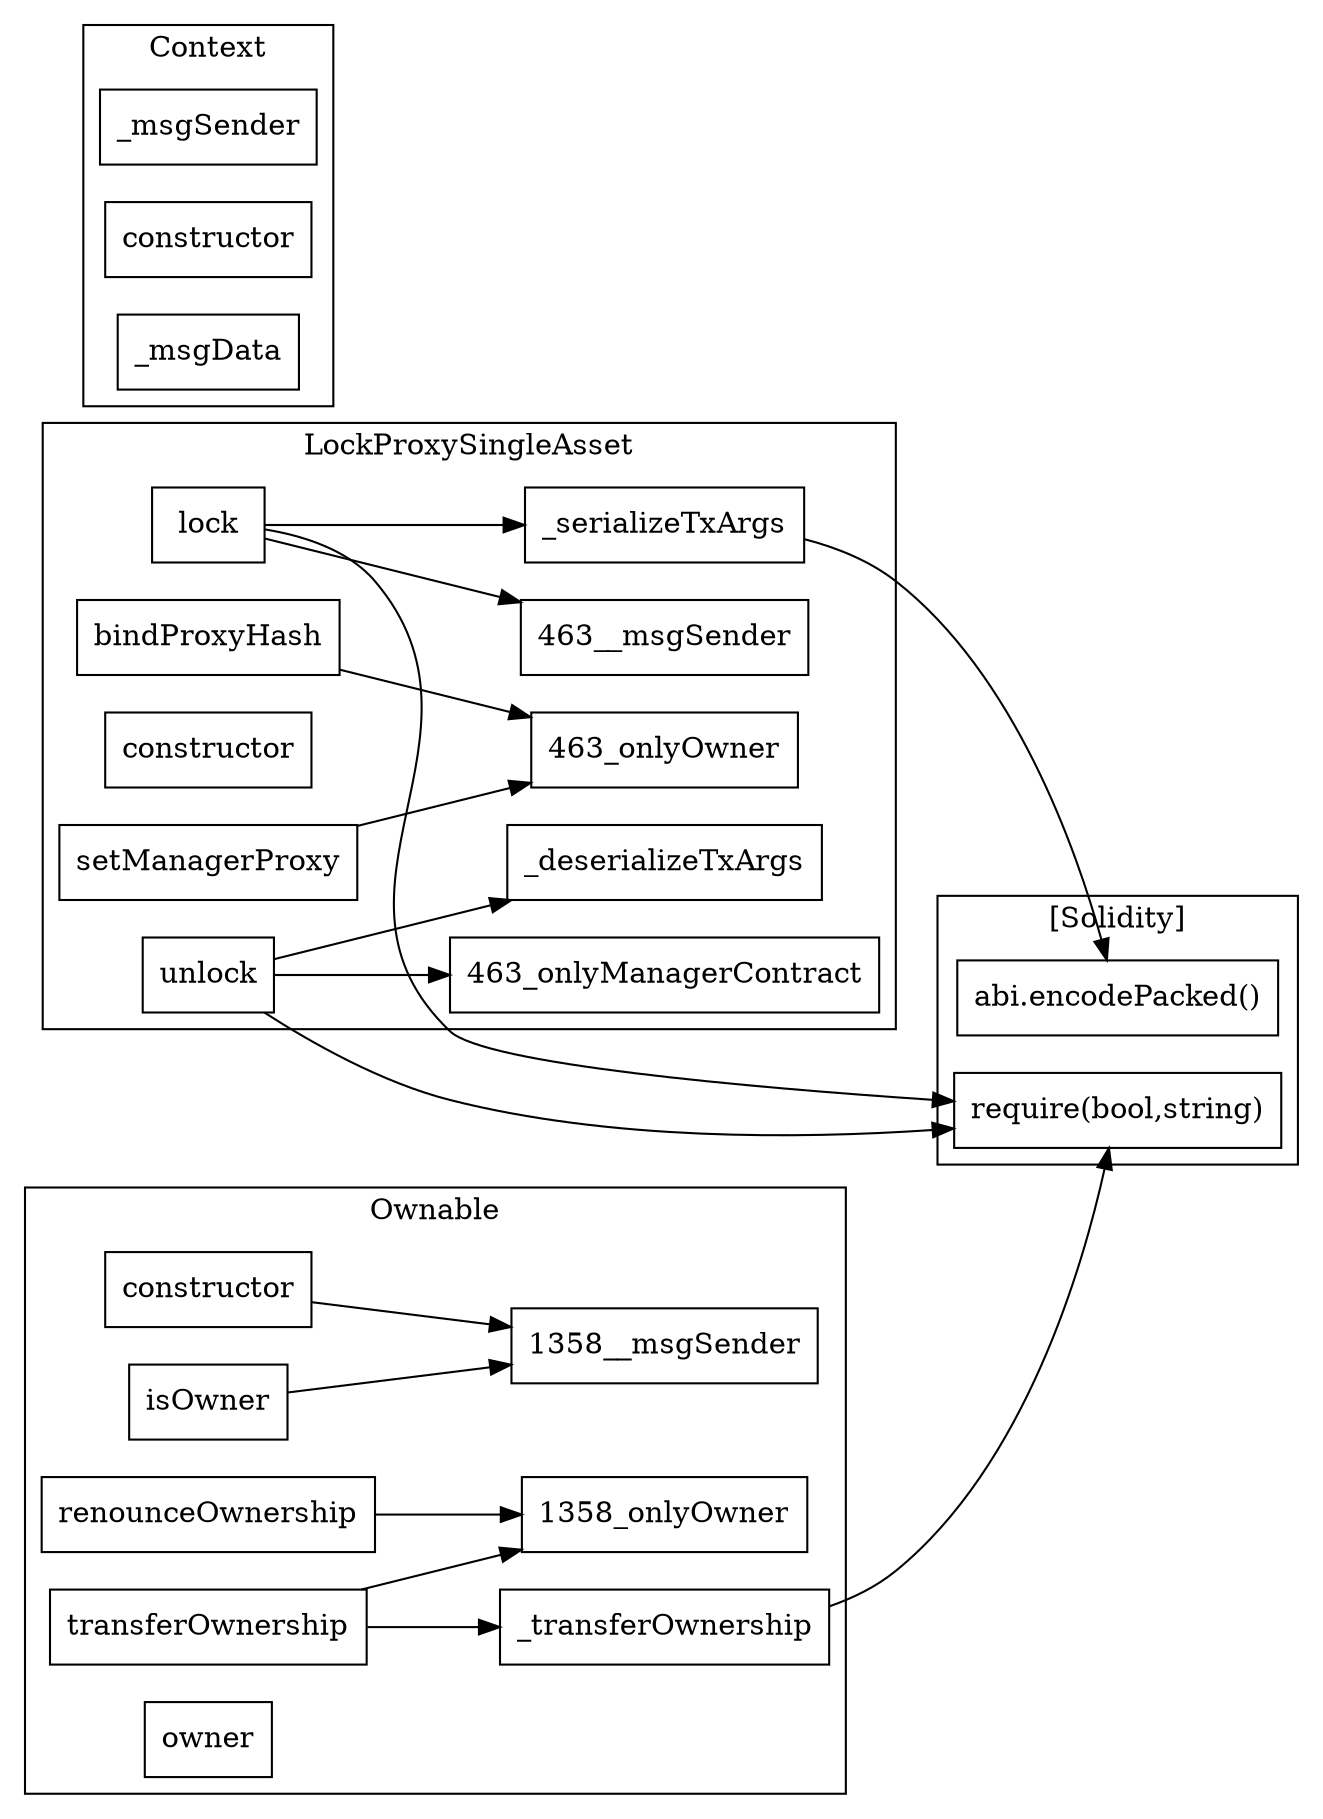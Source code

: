 strict digraph {
rankdir="LR"
node [shape=box]
subgraph cluster_463_LockProxySingleAsset {
label = "LockProxySingleAsset"
"463_bindProxyHash" [label="bindProxyHash"]
"463_lock" [label="lock"]
"463__serializeTxArgs" [label="_serializeTxArgs"]
"463_constructor" [label="constructor"]
"463__deserializeTxArgs" [label="_deserializeTxArgs"]
"463_setManagerProxy" [label="setManagerProxy"]
"463_unlock" [label="unlock"]
"463_lock" -> "463__msgSender"
"463_lock" -> "463__serializeTxArgs"
"463_unlock" -> "463__deserializeTxArgs"
"463_bindProxyHash" -> "463_onlyOwner"
"463_unlock" -> "463_onlyManagerContract"
"463_setManagerProxy" -> "463_onlyOwner"
}subgraph cluster_1358_Ownable {
label = "Ownable"
"1358_constructor" [label="constructor"]
"1358_isOwner" [label="isOwner"]
"1358_renounceOwnership" [label="renounceOwnership"]
"1358_transferOwnership" [label="transferOwnership"]
"1358_owner" [label="owner"]
"1358__transferOwnership" [label="_transferOwnership"]
"1358_transferOwnership" -> "1358__transferOwnership"
"1358_constructor" -> "1358__msgSender"
"1358_transferOwnership" -> "1358_onlyOwner"
"1358_isOwner" -> "1358__msgSender"
"1358_renounceOwnership" -> "1358_onlyOwner"
}subgraph cluster_2383_Context {
label = "Context"
"2383__msgSender" [label="_msgSender"]
"2383_constructor" [label="constructor"]
"2383__msgData" [label="_msgData"]
}subgraph cluster_solidity {
label = "[Solidity]"
"abi.encodePacked()" 
"require(bool,string)" 
"1358__transferOwnership" -> "require(bool,string)"
"463__serializeTxArgs" -> "abi.encodePacked()"
"463_unlock" -> "require(bool,string)"
"463_lock" -> "require(bool,string)"
}
}